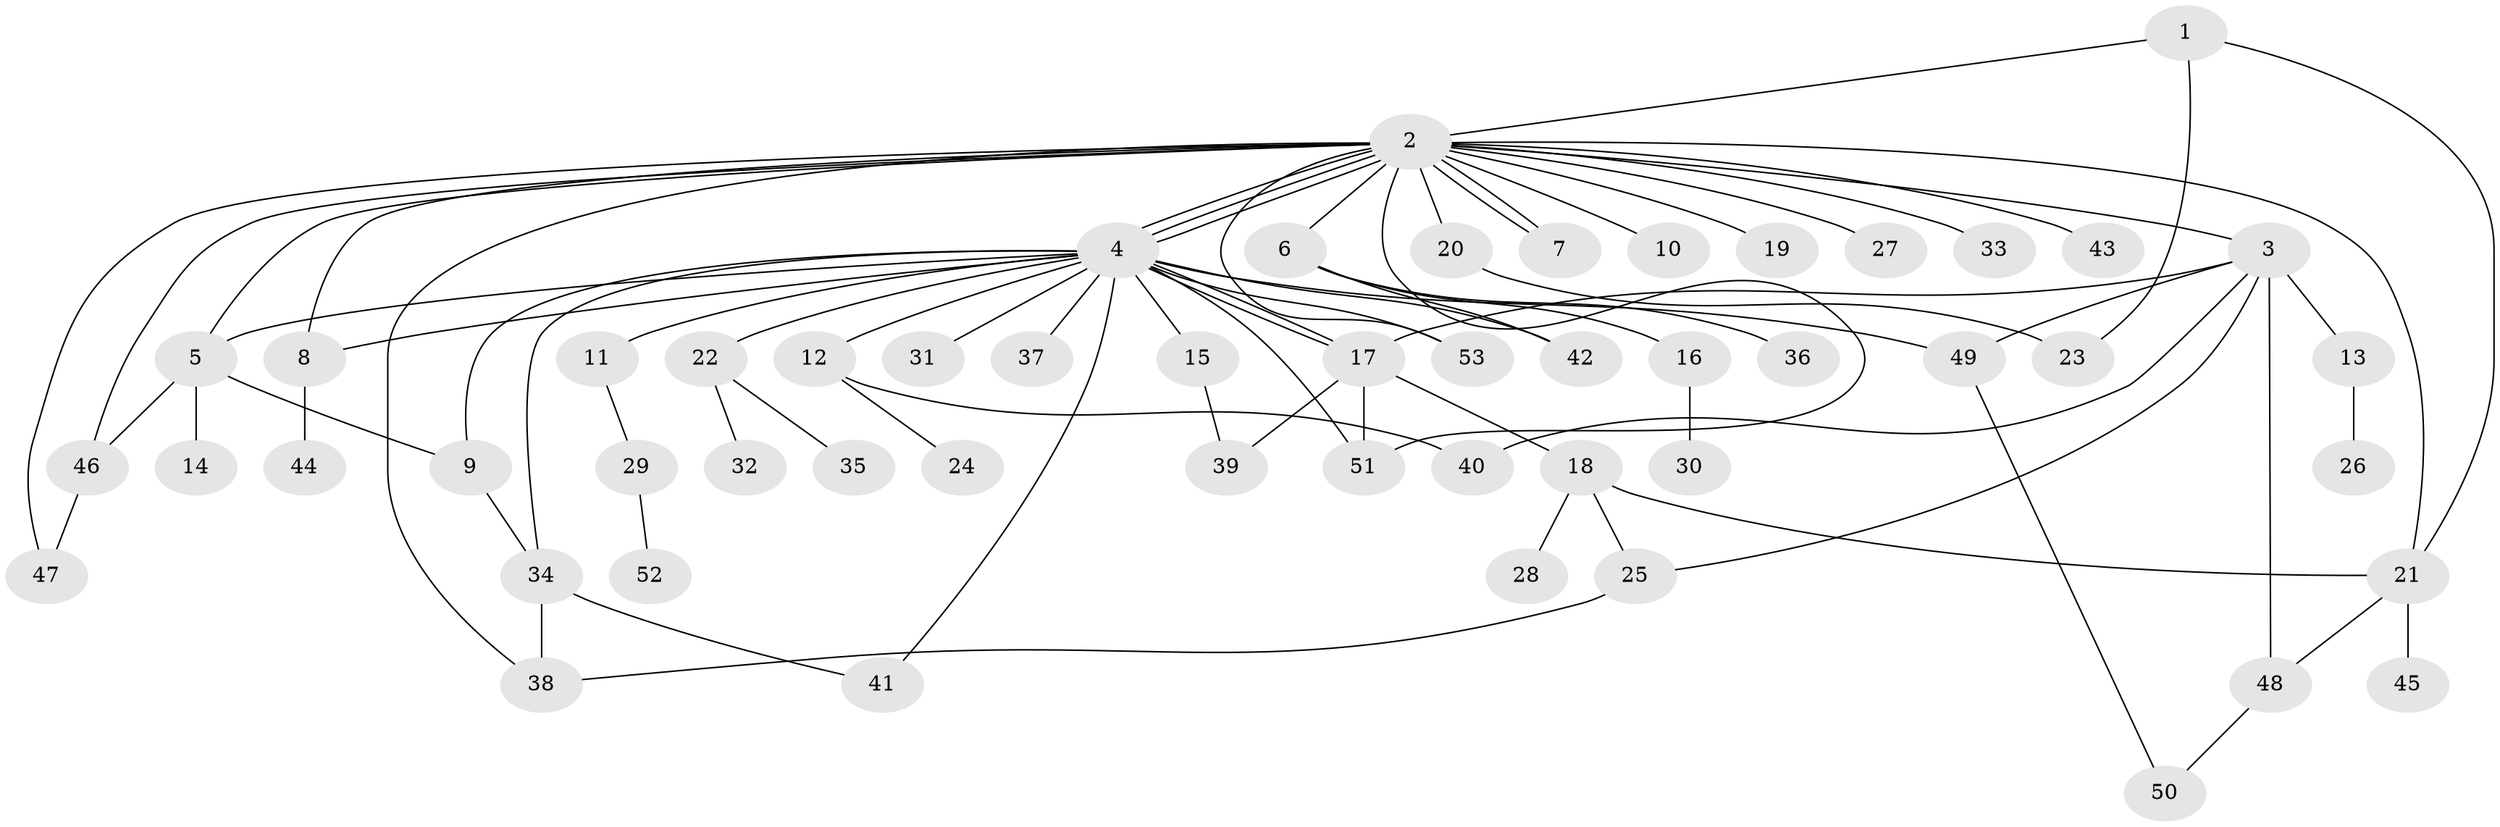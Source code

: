 // coarse degree distribution, {16: 0.02857142857142857, 7: 0.02857142857142857, 15: 0.02857142857142857, 5: 0.05714285714285714, 4: 0.05714285714285714, 1: 0.45714285714285713, 2: 0.22857142857142856, 3: 0.11428571428571428}
// Generated by graph-tools (version 1.1) at 2025/51/02/27/25 19:51:58]
// undirected, 53 vertices, 79 edges
graph export_dot {
graph [start="1"]
  node [color=gray90,style=filled];
  1;
  2;
  3;
  4;
  5;
  6;
  7;
  8;
  9;
  10;
  11;
  12;
  13;
  14;
  15;
  16;
  17;
  18;
  19;
  20;
  21;
  22;
  23;
  24;
  25;
  26;
  27;
  28;
  29;
  30;
  31;
  32;
  33;
  34;
  35;
  36;
  37;
  38;
  39;
  40;
  41;
  42;
  43;
  44;
  45;
  46;
  47;
  48;
  49;
  50;
  51;
  52;
  53;
  1 -- 2;
  1 -- 21;
  1 -- 23;
  2 -- 3;
  2 -- 4;
  2 -- 4;
  2 -- 4;
  2 -- 5;
  2 -- 6;
  2 -- 7;
  2 -- 7;
  2 -- 8;
  2 -- 10;
  2 -- 19;
  2 -- 20;
  2 -- 21;
  2 -- 27;
  2 -- 33;
  2 -- 38;
  2 -- 43;
  2 -- 46;
  2 -- 47;
  2 -- 51;
  2 -- 53;
  3 -- 13;
  3 -- 17;
  3 -- 25;
  3 -- 40;
  3 -- 48;
  3 -- 49;
  4 -- 5;
  4 -- 8;
  4 -- 9;
  4 -- 11;
  4 -- 12;
  4 -- 15;
  4 -- 17;
  4 -- 17;
  4 -- 22;
  4 -- 31;
  4 -- 34;
  4 -- 37;
  4 -- 41;
  4 -- 42;
  4 -- 49;
  4 -- 51;
  4 -- 53;
  5 -- 9;
  5 -- 14;
  5 -- 46;
  6 -- 16;
  6 -- 36;
  6 -- 42;
  8 -- 44;
  9 -- 34;
  11 -- 29;
  12 -- 24;
  12 -- 40;
  13 -- 26;
  15 -- 39;
  16 -- 30;
  17 -- 18;
  17 -- 39;
  17 -- 51;
  18 -- 21;
  18 -- 25;
  18 -- 28;
  20 -- 23;
  21 -- 45;
  21 -- 48;
  22 -- 32;
  22 -- 35;
  25 -- 38;
  29 -- 52;
  34 -- 38;
  34 -- 41;
  46 -- 47;
  48 -- 50;
  49 -- 50;
}

